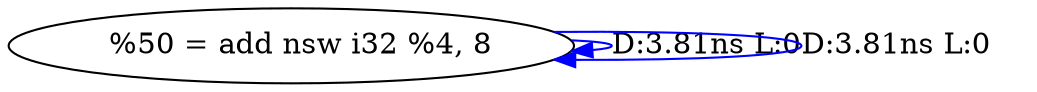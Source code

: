 digraph {
Node0x40be2e0[label="  %50 = add nsw i32 %4, 8"];
Node0x40be2e0 -> Node0x40be2e0[label="D:3.81ns L:0",color=blue];
Node0x40be2e0 -> Node0x40be2e0[label="D:3.81ns L:0",color=blue];
}
